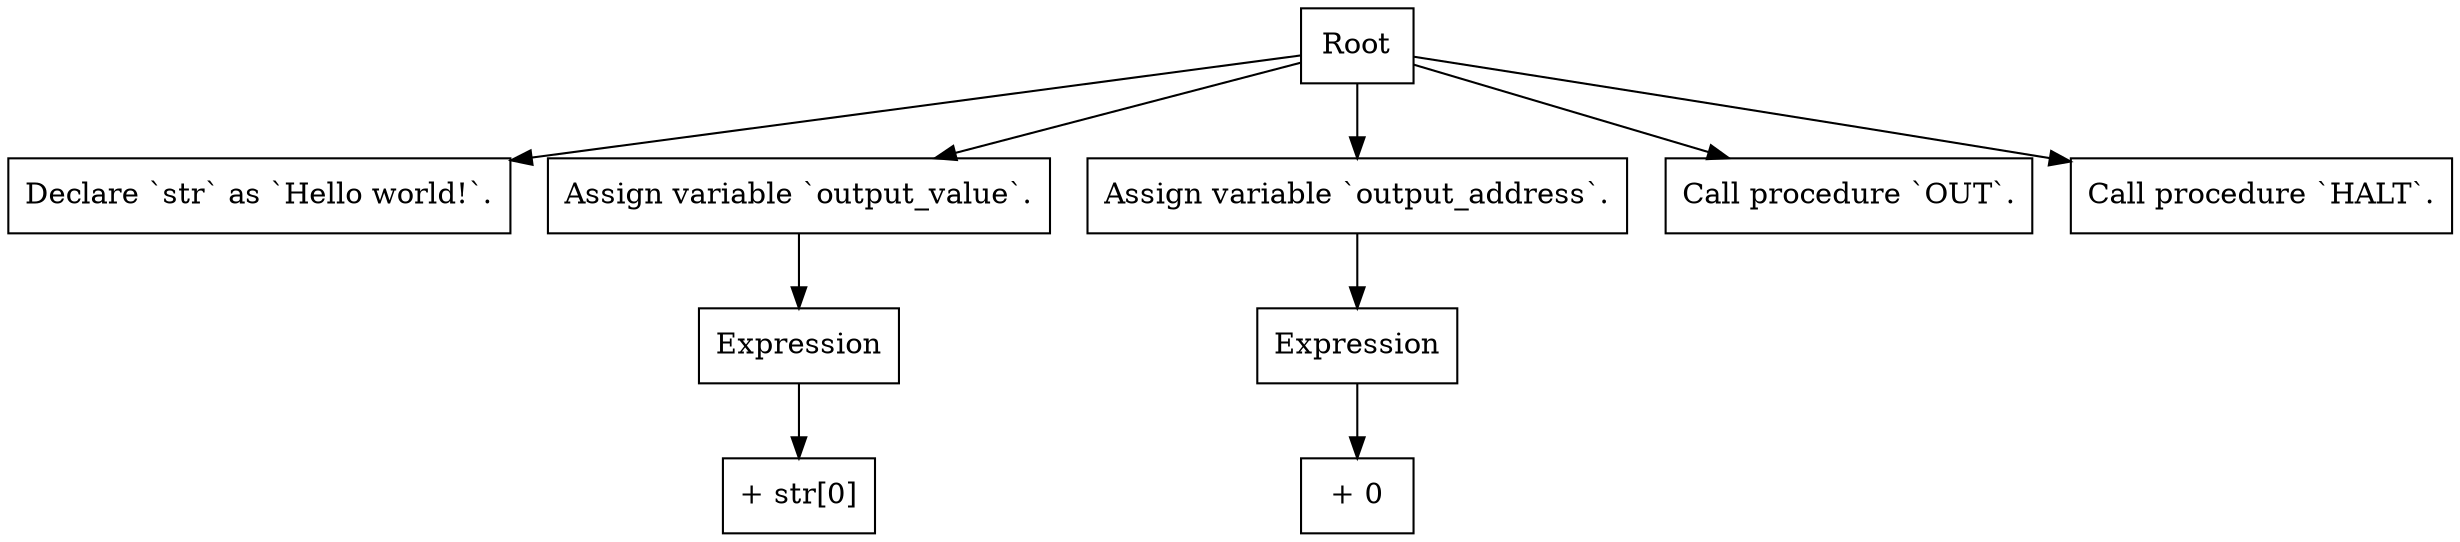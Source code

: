 digraph ast {
    "0" [label="Root", shape=box];
    "0_0" [label="Declare `str` as `Hello world!`.", shape=box];
    "0" -> "0_0";
    "0_1" [label="Assign variable `output_value`.", shape=box];
    "0_1_0" [label="Expression", shape=box];
    "0_1_0_0" [label="+ str[0]", shape=box];
    "0_1_0" -> "0_1_0_0";
    "0_1" -> "0_1_0";
    "0" -> "0_1";
    "0_2" [label="Assign variable `output_address`.", shape=box];
    "0_2_0" [label="Expression", shape=box];
    "0_2_0_0" [label="+ 0", shape=box];
    "0_2_0" -> "0_2_0_0";
    "0_2" -> "0_2_0";
    "0" -> "0_2";
    "0_3" [label="Call procedure `OUT`.", shape=box];
    "0" -> "0_3";
    "0_4" [label="Call procedure `HALT`.", shape=box];
    "0" -> "0_4";
}
